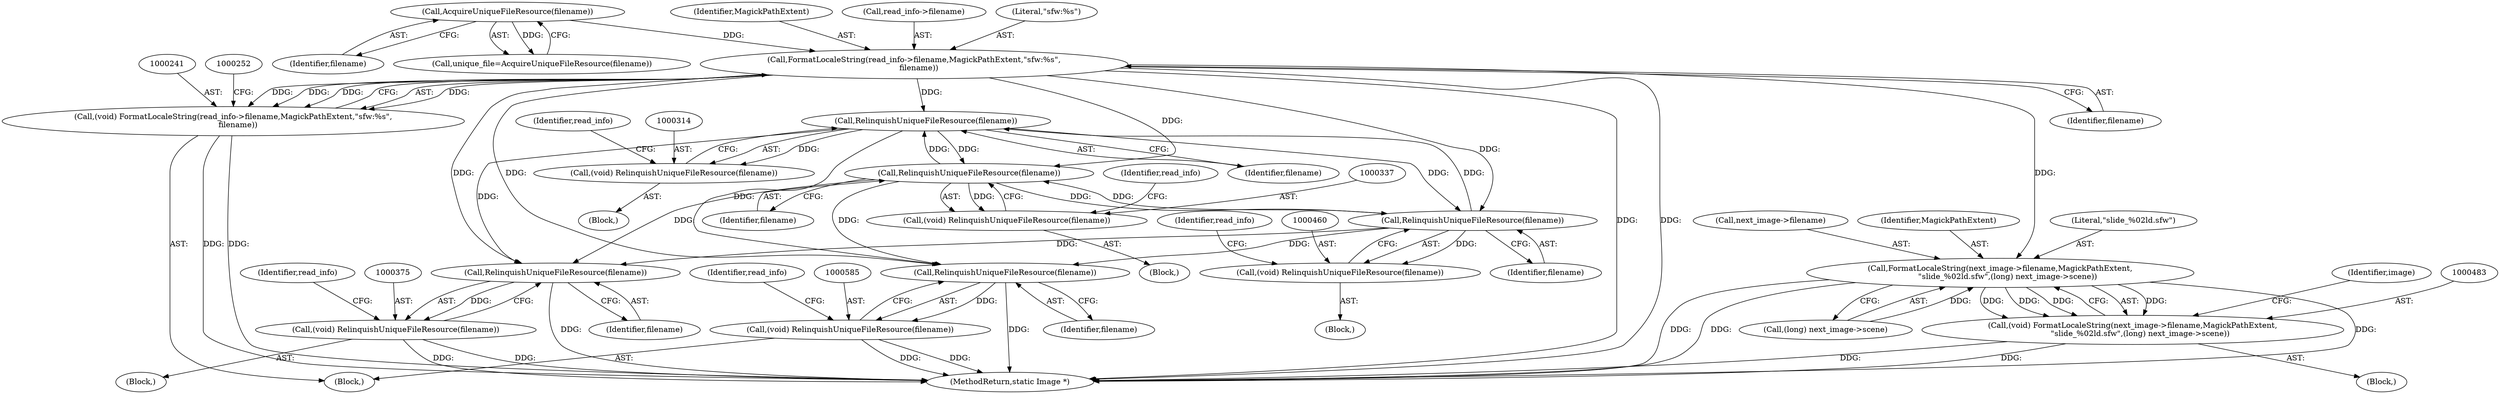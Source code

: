 digraph "0_ImageMagick_6b6bff054d569a77973f2140c0e86366e6168a6c_2@pointer" {
"1000242" [label="(Call,FormatLocaleString(read_info->filename,MagickPathExtent,\"sfw:%s\",\n    filename))"];
"1000238" [label="(Call,AcquireUniqueFileResource(filename))"];
"1000240" [label="(Call,(void) FormatLocaleString(read_info->filename,MagickPathExtent,\"sfw:%s\",\n    filename))"];
"1000315" [label="(Call,RelinquishUniqueFileResource(filename))"];
"1000313" [label="(Call,(void) RelinquishUniqueFileResource(filename))"];
"1000338" [label="(Call,RelinquishUniqueFileResource(filename))"];
"1000336" [label="(Call,(void) RelinquishUniqueFileResource(filename))"];
"1000376" [label="(Call,RelinquishUniqueFileResource(filename))"];
"1000374" [label="(Call,(void) RelinquishUniqueFileResource(filename))"];
"1000461" [label="(Call,RelinquishUniqueFileResource(filename))"];
"1000459" [label="(Call,(void) RelinquishUniqueFileResource(filename))"];
"1000586" [label="(Call,RelinquishUniqueFileResource(filename))"];
"1000584" [label="(Call,(void) RelinquishUniqueFileResource(filename))"];
"1000484" [label="(Call,FormatLocaleString(next_image->filename,MagickPathExtent,\n      \"slide_%02ld.sfw\",(long) next_image->scene))"];
"1000482" [label="(Call,(void) FormatLocaleString(next_image->filename,MagickPathExtent,\n      \"slide_%02ld.sfw\",(long) next_image->scene))"];
"1000379" [label="(Identifier,read_info)"];
"1000459" [label="(Call,(void) RelinquishUniqueFileResource(filename))"];
"1000458" [label="(Block,)"];
"1000464" [label="(Identifier,read_info)"];
"1000336" [label="(Call,(void) RelinquishUniqueFileResource(filename))"];
"1000246" [label="(Identifier,MagickPathExtent)"];
"1000587" [label="(Identifier,filename)"];
"1000315" [label="(Call,RelinquishUniqueFileResource(filename))"];
"1000316" [label="(Identifier,filename)"];
"1000589" [label="(Identifier,read_info)"];
"1000318" [label="(Identifier,read_info)"];
"1000633" [label="(MethodReturn,static Image *)"];
"1000489" [label="(Literal,\"slide_%02ld.sfw\")"];
"1000236" [label="(Call,unique_file=AcquireUniqueFileResource(filename))"];
"1000373" [label="(Block,)"];
"1000485" [label="(Call,next_image->filename)"];
"1000461" [label="(Call,RelinquishUniqueFileResource(filename))"];
"1000584" [label="(Call,(void) RelinquishUniqueFileResource(filename))"];
"1000497" [label="(Identifier,image)"];
"1000239" [label="(Identifier,filename)"];
"1000377" [label="(Identifier,filename)"];
"1000240" [label="(Call,(void) FormatLocaleString(read_info->filename,MagickPathExtent,\"sfw:%s\",\n    filename))"];
"1000313" [label="(Call,(void) RelinquishUniqueFileResource(filename))"];
"1000374" [label="(Call,(void) RelinquishUniqueFileResource(filename))"];
"1000243" [label="(Call,read_info->filename)"];
"1000242" [label="(Call,FormatLocaleString(read_info->filename,MagickPathExtent,\"sfw:%s\",\n    filename))"];
"1000335" [label="(Block,)"];
"1000250" [label="(Block,)"];
"1000248" [label="(Identifier,filename)"];
"1000462" [label="(Identifier,filename)"];
"1000238" [label="(Call,AcquireUniqueFileResource(filename))"];
"1000341" [label="(Identifier,read_info)"];
"1000586" [label="(Call,RelinquishUniqueFileResource(filename))"];
"1000106" [label="(Block,)"];
"1000482" [label="(Call,(void) FormatLocaleString(next_image->filename,MagickPathExtent,\n      \"slide_%02ld.sfw\",(long) next_image->scene))"];
"1000247" [label="(Literal,\"sfw:%s\")"];
"1000338" [label="(Call,RelinquishUniqueFileResource(filename))"];
"1000376" [label="(Call,RelinquishUniqueFileResource(filename))"];
"1000490" [label="(Call,(long) next_image->scene)"];
"1000484" [label="(Call,FormatLocaleString(next_image->filename,MagickPathExtent,\n      \"slide_%02ld.sfw\",(long) next_image->scene))"];
"1000312" [label="(Block,)"];
"1000488" [label="(Identifier,MagickPathExtent)"];
"1000339" [label="(Identifier,filename)"];
"1000242" -> "1000240"  [label="AST: "];
"1000242" -> "1000248"  [label="CFG: "];
"1000243" -> "1000242"  [label="AST: "];
"1000246" -> "1000242"  [label="AST: "];
"1000247" -> "1000242"  [label="AST: "];
"1000248" -> "1000242"  [label="AST: "];
"1000240" -> "1000242"  [label="CFG: "];
"1000242" -> "1000633"  [label="DDG: "];
"1000242" -> "1000633"  [label="DDG: "];
"1000242" -> "1000240"  [label="DDG: "];
"1000242" -> "1000240"  [label="DDG: "];
"1000242" -> "1000240"  [label="DDG: "];
"1000242" -> "1000240"  [label="DDG: "];
"1000238" -> "1000242"  [label="DDG: "];
"1000242" -> "1000315"  [label="DDG: "];
"1000242" -> "1000338"  [label="DDG: "];
"1000242" -> "1000376"  [label="DDG: "];
"1000242" -> "1000461"  [label="DDG: "];
"1000242" -> "1000484"  [label="DDG: "];
"1000242" -> "1000586"  [label="DDG: "];
"1000238" -> "1000236"  [label="AST: "];
"1000238" -> "1000239"  [label="CFG: "];
"1000239" -> "1000238"  [label="AST: "];
"1000236" -> "1000238"  [label="CFG: "];
"1000238" -> "1000236"  [label="DDG: "];
"1000240" -> "1000106"  [label="AST: "];
"1000241" -> "1000240"  [label="AST: "];
"1000252" -> "1000240"  [label="CFG: "];
"1000240" -> "1000633"  [label="DDG: "];
"1000240" -> "1000633"  [label="DDG: "];
"1000315" -> "1000313"  [label="AST: "];
"1000315" -> "1000316"  [label="CFG: "];
"1000316" -> "1000315"  [label="AST: "];
"1000313" -> "1000315"  [label="CFG: "];
"1000315" -> "1000313"  [label="DDG: "];
"1000338" -> "1000315"  [label="DDG: "];
"1000461" -> "1000315"  [label="DDG: "];
"1000315" -> "1000338"  [label="DDG: "];
"1000315" -> "1000376"  [label="DDG: "];
"1000315" -> "1000461"  [label="DDG: "];
"1000315" -> "1000586"  [label="DDG: "];
"1000313" -> "1000312"  [label="AST: "];
"1000314" -> "1000313"  [label="AST: "];
"1000318" -> "1000313"  [label="CFG: "];
"1000338" -> "1000336"  [label="AST: "];
"1000338" -> "1000339"  [label="CFG: "];
"1000339" -> "1000338"  [label="AST: "];
"1000336" -> "1000338"  [label="CFG: "];
"1000338" -> "1000336"  [label="DDG: "];
"1000461" -> "1000338"  [label="DDG: "];
"1000338" -> "1000376"  [label="DDG: "];
"1000338" -> "1000461"  [label="DDG: "];
"1000338" -> "1000586"  [label="DDG: "];
"1000336" -> "1000335"  [label="AST: "];
"1000337" -> "1000336"  [label="AST: "];
"1000341" -> "1000336"  [label="CFG: "];
"1000376" -> "1000374"  [label="AST: "];
"1000376" -> "1000377"  [label="CFG: "];
"1000377" -> "1000376"  [label="AST: "];
"1000374" -> "1000376"  [label="CFG: "];
"1000376" -> "1000633"  [label="DDG: "];
"1000376" -> "1000374"  [label="DDG: "];
"1000461" -> "1000376"  [label="DDG: "];
"1000374" -> "1000373"  [label="AST: "];
"1000375" -> "1000374"  [label="AST: "];
"1000379" -> "1000374"  [label="CFG: "];
"1000374" -> "1000633"  [label="DDG: "];
"1000374" -> "1000633"  [label="DDG: "];
"1000461" -> "1000459"  [label="AST: "];
"1000461" -> "1000462"  [label="CFG: "];
"1000462" -> "1000461"  [label="AST: "];
"1000459" -> "1000461"  [label="CFG: "];
"1000461" -> "1000459"  [label="DDG: "];
"1000461" -> "1000586"  [label="DDG: "];
"1000459" -> "1000458"  [label="AST: "];
"1000460" -> "1000459"  [label="AST: "];
"1000464" -> "1000459"  [label="CFG: "];
"1000586" -> "1000584"  [label="AST: "];
"1000586" -> "1000587"  [label="CFG: "];
"1000587" -> "1000586"  [label="AST: "];
"1000584" -> "1000586"  [label="CFG: "];
"1000586" -> "1000633"  [label="DDG: "];
"1000586" -> "1000584"  [label="DDG: "];
"1000584" -> "1000106"  [label="AST: "];
"1000585" -> "1000584"  [label="AST: "];
"1000589" -> "1000584"  [label="CFG: "];
"1000584" -> "1000633"  [label="DDG: "];
"1000584" -> "1000633"  [label="DDG: "];
"1000484" -> "1000482"  [label="AST: "];
"1000484" -> "1000490"  [label="CFG: "];
"1000485" -> "1000484"  [label="AST: "];
"1000488" -> "1000484"  [label="AST: "];
"1000489" -> "1000484"  [label="AST: "];
"1000490" -> "1000484"  [label="AST: "];
"1000482" -> "1000484"  [label="CFG: "];
"1000484" -> "1000633"  [label="DDG: "];
"1000484" -> "1000633"  [label="DDG: "];
"1000484" -> "1000633"  [label="DDG: "];
"1000484" -> "1000482"  [label="DDG: "];
"1000484" -> "1000482"  [label="DDG: "];
"1000484" -> "1000482"  [label="DDG: "];
"1000484" -> "1000482"  [label="DDG: "];
"1000490" -> "1000484"  [label="DDG: "];
"1000482" -> "1000250"  [label="AST: "];
"1000483" -> "1000482"  [label="AST: "];
"1000497" -> "1000482"  [label="CFG: "];
"1000482" -> "1000633"  [label="DDG: "];
"1000482" -> "1000633"  [label="DDG: "];
}
